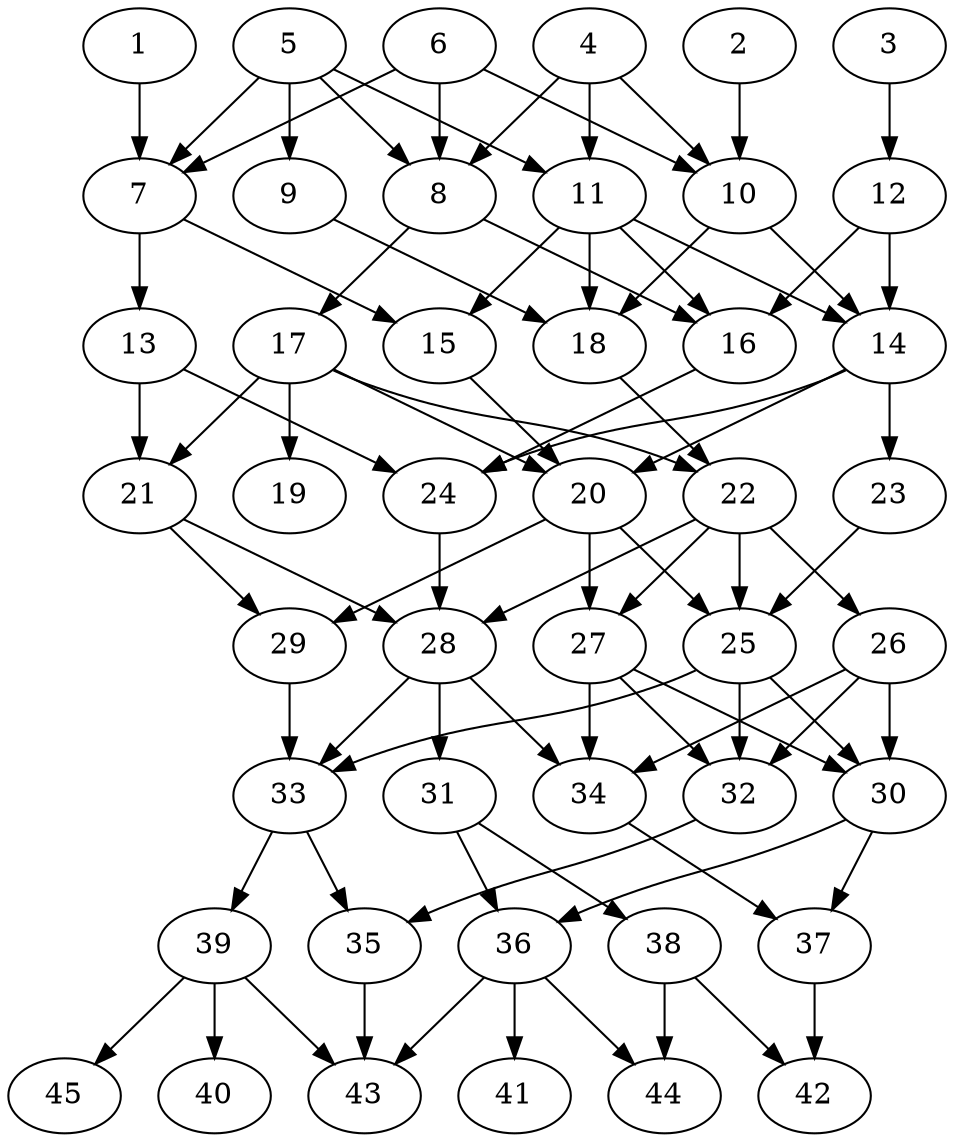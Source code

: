 // DAG automatically generated by daggen at Thu Oct  3 14:07:24 2019
// ./daggen --dot -n 45 --ccr 0.5 --fat 0.5 --regular 0.9 --density 0.5 --mindata 5242880 --maxdata 52428800 
digraph G {
  1 [size="32907264", alpha="0.02", expect_size="16453632"] 
  1 -> 7 [size ="16453632"]
  2 [size="63137792", alpha="0.06", expect_size="31568896"] 
  2 -> 10 [size ="31568896"]
  3 [size="91211776", alpha="0.09", expect_size="45605888"] 
  3 -> 12 [size ="45605888"]
  4 [size="73787392", alpha="0.00", expect_size="36893696"] 
  4 -> 8 [size ="36893696"]
  4 -> 10 [size ="36893696"]
  4 -> 11 [size ="36893696"]
  5 [size="89503744", alpha="0.20", expect_size="44751872"] 
  5 -> 7 [size ="44751872"]
  5 -> 8 [size ="44751872"]
  5 -> 9 [size ="44751872"]
  5 -> 11 [size ="44751872"]
  6 [size="66670592", alpha="0.10", expect_size="33335296"] 
  6 -> 7 [size ="33335296"]
  6 -> 8 [size ="33335296"]
  6 -> 10 [size ="33335296"]
  7 [size="37203968", alpha="0.09", expect_size="18601984"] 
  7 -> 13 [size ="18601984"]
  7 -> 15 [size ="18601984"]
  8 [size="101793792", alpha="0.07", expect_size="50896896"] 
  8 -> 16 [size ="50896896"]
  8 -> 17 [size ="50896896"]
  9 [size="72603648", alpha="0.04", expect_size="36301824"] 
  9 -> 18 [size ="36301824"]
  10 [size="20934656", alpha="0.06", expect_size="10467328"] 
  10 -> 14 [size ="10467328"]
  10 -> 18 [size ="10467328"]
  11 [size="18817024", alpha="0.08", expect_size="9408512"] 
  11 -> 14 [size ="9408512"]
  11 -> 15 [size ="9408512"]
  11 -> 16 [size ="9408512"]
  11 -> 18 [size ="9408512"]
  12 [size="26126336", alpha="0.16", expect_size="13063168"] 
  12 -> 14 [size ="13063168"]
  12 -> 16 [size ="13063168"]
  13 [size="55875584", alpha="0.14", expect_size="27937792"] 
  13 -> 21 [size ="27937792"]
  13 -> 24 [size ="27937792"]
  14 [size="100175872", alpha="0.02", expect_size="50087936"] 
  14 -> 20 [size ="50087936"]
  14 -> 23 [size ="50087936"]
  14 -> 24 [size ="50087936"]
  15 [size="101091328", alpha="0.16", expect_size="50545664"] 
  15 -> 20 [size ="50545664"]
  16 [size="100990976", alpha="0.02", expect_size="50495488"] 
  16 -> 24 [size ="50495488"]
  17 [size="52731904", alpha="0.05", expect_size="26365952"] 
  17 -> 19 [size ="26365952"]
  17 -> 20 [size ="26365952"]
  17 -> 21 [size ="26365952"]
  17 -> 22 [size ="26365952"]
  18 [size="93407232", alpha="0.13", expect_size="46703616"] 
  18 -> 22 [size ="46703616"]
  19 [size="34082816", alpha="0.16", expect_size="17041408"] 
  20 [size="51728384", alpha="0.01", expect_size="25864192"] 
  20 -> 25 [size ="25864192"]
  20 -> 27 [size ="25864192"]
  20 -> 29 [size ="25864192"]
  21 [size="79509504", alpha="0.12", expect_size="39754752"] 
  21 -> 28 [size ="39754752"]
  21 -> 29 [size ="39754752"]
  22 [size="23351296", alpha="0.14", expect_size="11675648"] 
  22 -> 25 [size ="11675648"]
  22 -> 26 [size ="11675648"]
  22 -> 27 [size ="11675648"]
  22 -> 28 [size ="11675648"]
  23 [size="98402304", alpha="0.13", expect_size="49201152"] 
  23 -> 25 [size ="49201152"]
  24 [size="69437440", alpha="0.05", expect_size="34718720"] 
  24 -> 28 [size ="34718720"]
  25 [size="81199104", alpha="0.14", expect_size="40599552"] 
  25 -> 30 [size ="40599552"]
  25 -> 32 [size ="40599552"]
  25 -> 33 [size ="40599552"]
  26 [size="64194560", alpha="0.15", expect_size="32097280"] 
  26 -> 30 [size ="32097280"]
  26 -> 32 [size ="32097280"]
  26 -> 34 [size ="32097280"]
  27 [size="75106304", alpha="0.02", expect_size="37553152"] 
  27 -> 30 [size ="37553152"]
  27 -> 32 [size ="37553152"]
  27 -> 34 [size ="37553152"]
  28 [size="100188160", alpha="0.08", expect_size="50094080"] 
  28 -> 31 [size ="50094080"]
  28 -> 33 [size ="50094080"]
  28 -> 34 [size ="50094080"]
  29 [size="69054464", alpha="0.07", expect_size="34527232"] 
  29 -> 33 [size ="34527232"]
  30 [size="48332800", alpha="0.08", expect_size="24166400"] 
  30 -> 36 [size ="24166400"]
  30 -> 37 [size ="24166400"]
  31 [size="55255040", alpha="0.11", expect_size="27627520"] 
  31 -> 36 [size ="27627520"]
  31 -> 38 [size ="27627520"]
  32 [size="17872896", alpha="0.18", expect_size="8936448"] 
  32 -> 35 [size ="8936448"]
  33 [size="83212288", alpha="0.14", expect_size="41606144"] 
  33 -> 35 [size ="41606144"]
  33 -> 39 [size ="41606144"]
  34 [size="48883712", alpha="0.09", expect_size="24441856"] 
  34 -> 37 [size ="24441856"]
  35 [size="72560640", alpha="0.03", expect_size="36280320"] 
  35 -> 43 [size ="36280320"]
  36 [size="44521472", alpha="0.16", expect_size="22260736"] 
  36 -> 41 [size ="22260736"]
  36 -> 43 [size ="22260736"]
  36 -> 44 [size ="22260736"]
  37 [size="20948992", alpha="0.19", expect_size="10474496"] 
  37 -> 42 [size ="10474496"]
  38 [size="28563456", alpha="0.19", expect_size="14281728"] 
  38 -> 42 [size ="14281728"]
  38 -> 44 [size ="14281728"]
  39 [size="64303104", alpha="0.04", expect_size="32151552"] 
  39 -> 40 [size ="32151552"]
  39 -> 43 [size ="32151552"]
  39 -> 45 [size ="32151552"]
  40 [size="95911936", alpha="0.17", expect_size="47955968"] 
  41 [size="39471104", alpha="0.06", expect_size="19735552"] 
  42 [size="92053504", alpha="0.17", expect_size="46026752"] 
  43 [size="80560128", alpha="0.06", expect_size="40280064"] 
  44 [size="50378752", alpha="0.09", expect_size="25189376"] 
  45 [size="91201536", alpha="0.06", expect_size="45600768"] 
}
